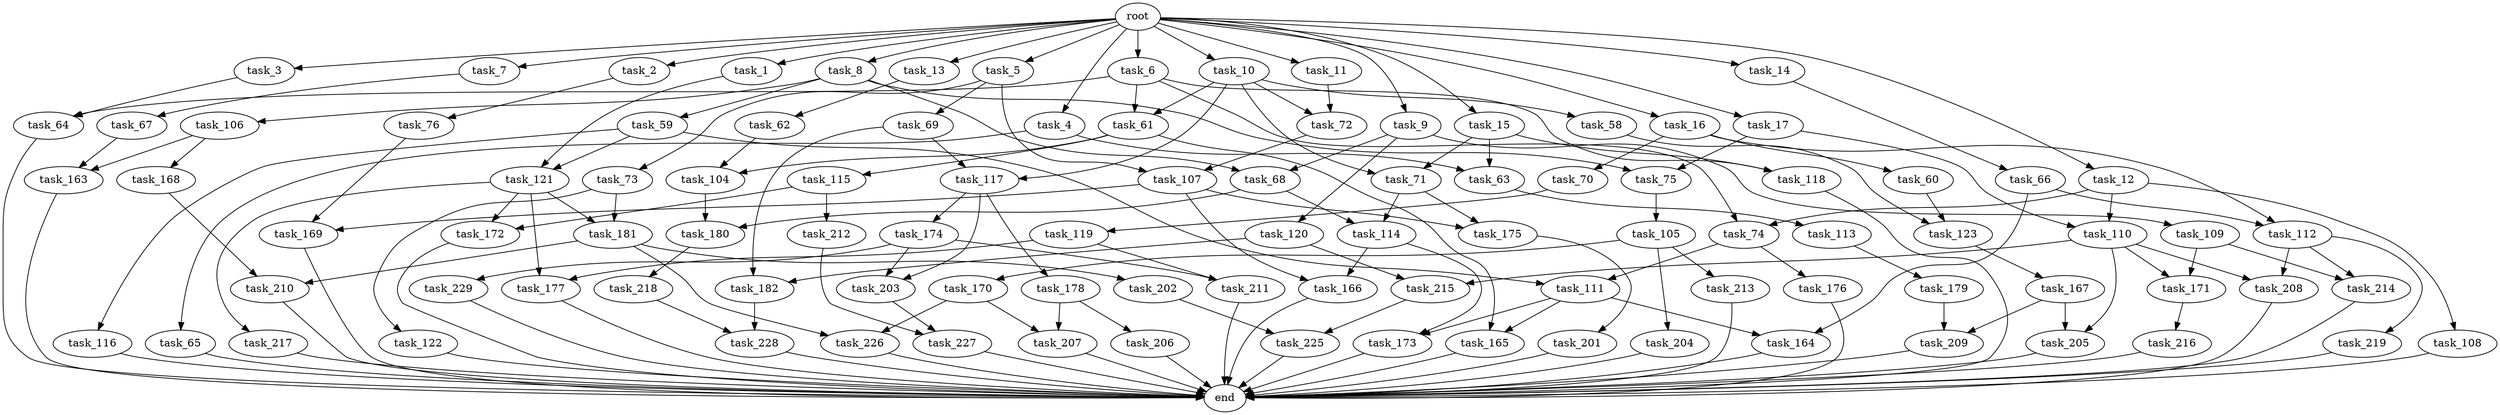 digraph G {
  root [size="0.000000"];
  task_1 [size="2.048000"];
  task_2 [size="2.048000"];
  task_3 [size="2.048000"];
  task_4 [size="2.048000"];
  task_5 [size="2.048000"];
  task_6 [size="2.048000"];
  task_7 [size="2.048000"];
  task_8 [size="2.048000"];
  task_9 [size="2.048000"];
  task_10 [size="2.048000"];
  task_11 [size="2.048000"];
  task_12 [size="2.048000"];
  task_13 [size="2.048000"];
  task_14 [size="2.048000"];
  task_15 [size="2.048000"];
  task_16 [size="2.048000"];
  task_17 [size="2.048000"];
  task_58 [size="1391569403.904000"];
  task_59 [size="618475290.624000"];
  task_60 [size="1099511627.776000"];
  task_61 [size="2783138807.808000"];
  task_62 [size="1099511627.776000"];
  task_63 [size="1717986918.400000"];
  task_64 [size="1546188226.560000"];
  task_65 [size="618475290.624000"];
  task_66 [size="1391569403.904000"];
  task_67 [size="1099511627.776000"];
  task_68 [size="1047972020.224000"];
  task_69 [size="429496729.600000"];
  task_70 [size="1099511627.776000"];
  task_71 [size="2491081031.680000"];
  task_72 [size="2010044694.528000"];
  task_73 [size="429496729.600000"];
  task_74 [size="2491081031.680000"];
  task_75 [size="1047972020.224000"];
  task_76 [size="1717986918.400000"];
  task_104 [size="1683627180.032000"];
  task_105 [size="274877906.944000"];
  task_106 [size="618475290.624000"];
  task_107 [size="584115552.256000"];
  task_108 [size="1099511627.776000"];
  task_109 [size="429496729.600000"];
  task_110 [size="1529008357.376000"];
  task_111 [size="3435973836.800000"];
  task_112 [size="1168231104.512000"];
  task_113 [size="68719476.736000"];
  task_114 [size="1168231104.512000"];
  task_115 [size="841813590.016000"];
  task_116 [size="1717986918.400000"];
  task_117 [size="1460288880.640000"];
  task_118 [size="2491081031.680000"];
  task_119 [size="68719476.736000"];
  task_120 [size="429496729.600000"];
  task_121 [size="3435973836.800000"];
  task_122 [size="1099511627.776000"];
  task_123 [size="429496729.600000"];
  task_163 [size="2147483648.000000"];
  task_164 [size="498216206.336000"];
  task_165 [size="1271310319.616000"];
  task_166 [size="1529008357.376000"];
  task_167 [size="1717986918.400000"];
  task_168 [size="1717986918.400000"];
  task_169 [size="2199023255.552000"];
  task_170 [size="274877906.944000"];
  task_171 [size="1529008357.376000"];
  task_172 [size="1168231104.512000"];
  task_173 [size="858993459.200000"];
  task_174 [size="1391569403.904000"];
  task_175 [size="1168231104.512000"];
  task_176 [size="1717986918.400000"];
  task_177 [size="1374389534.720000"];
  task_178 [size="1391569403.904000"];
  task_179 [size="618475290.624000"];
  task_180 [size="1529008357.376000"];
  task_181 [size="2199023255.552000"];
  task_182 [size="343597383.680000"];
  task_201 [size="618475290.624000"];
  task_202 [size="154618822.656000"];
  task_203 [size="3109556322.304000"];
  task_204 [size="274877906.944000"];
  task_205 [size="2147483648.000000"];
  task_206 [size="429496729.600000"];
  task_207 [size="1529008357.376000"];
  task_208 [size="1271310319.616000"];
  task_209 [size="1786706395.136000"];
  task_210 [size="773094113.280000"];
  task_211 [size="1992864825.344000"];
  task_212 [size="68719476.736000"];
  task_213 [size="274877906.944000"];
  task_214 [size="1941325217.792000"];
  task_215 [size="704374636.544000"];
  task_216 [size="274877906.944000"];
  task_217 [size="1099511627.776000"];
  task_218 [size="1717986918.400000"];
  task_219 [size="841813590.016000"];
  task_225 [size="2010044694.528000"];
  task_226 [size="1254130450.432000"];
  task_227 [size="223338299.392000"];
  task_228 [size="137438953.472000"];
  task_229 [size="1717986918.400000"];
  end [size="0.000000"];

  root -> task_1 [size="1.000000"];
  root -> task_2 [size="1.000000"];
  root -> task_3 [size="1.000000"];
  root -> task_4 [size="1.000000"];
  root -> task_5 [size="1.000000"];
  root -> task_6 [size="1.000000"];
  root -> task_7 [size="1.000000"];
  root -> task_8 [size="1.000000"];
  root -> task_9 [size="1.000000"];
  root -> task_10 [size="1.000000"];
  root -> task_11 [size="1.000000"];
  root -> task_12 [size="1.000000"];
  root -> task_13 [size="1.000000"];
  root -> task_14 [size="1.000000"];
  root -> task_15 [size="1.000000"];
  root -> task_16 [size="1.000000"];
  root -> task_17 [size="1.000000"];
  task_1 -> task_121 [size="838860800.000000"];
  task_2 -> task_76 [size="838860800.000000"];
  task_3 -> task_64 [size="75497472.000000"];
  task_4 -> task_63 [size="301989888.000000"];
  task_4 -> task_65 [size="301989888.000000"];
  task_5 -> task_69 [size="209715200.000000"];
  task_5 -> task_73 [size="209715200.000000"];
  task_5 -> task_107 [size="209715200.000000"];
  task_6 -> task_61 [size="679477248.000000"];
  task_6 -> task_64 [size="679477248.000000"];
  task_6 -> task_74 [size="679477248.000000"];
  task_6 -> task_118 [size="679477248.000000"];
  task_7 -> task_67 [size="536870912.000000"];
  task_8 -> task_59 [size="301989888.000000"];
  task_8 -> task_68 [size="301989888.000000"];
  task_8 -> task_75 [size="301989888.000000"];
  task_8 -> task_106 [size="301989888.000000"];
  task_9 -> task_68 [size="209715200.000000"];
  task_9 -> task_109 [size="209715200.000000"];
  task_9 -> task_120 [size="209715200.000000"];
  task_10 -> task_58 [size="679477248.000000"];
  task_10 -> task_61 [size="679477248.000000"];
  task_10 -> task_71 [size="679477248.000000"];
  task_10 -> task_72 [size="679477248.000000"];
  task_10 -> task_117 [size="679477248.000000"];
  task_11 -> task_72 [size="301989888.000000"];
  task_12 -> task_74 [size="536870912.000000"];
  task_12 -> task_108 [size="536870912.000000"];
  task_12 -> task_110 [size="536870912.000000"];
  task_13 -> task_62 [size="536870912.000000"];
  task_14 -> task_66 [size="679477248.000000"];
  task_15 -> task_63 [size="536870912.000000"];
  task_15 -> task_71 [size="536870912.000000"];
  task_15 -> task_118 [size="536870912.000000"];
  task_16 -> task_60 [size="536870912.000000"];
  task_16 -> task_70 [size="536870912.000000"];
  task_16 -> task_112 [size="536870912.000000"];
  task_17 -> task_75 [size="209715200.000000"];
  task_17 -> task_110 [size="209715200.000000"];
  task_58 -> task_123 [size="75497472.000000"];
  task_59 -> task_111 [size="838860800.000000"];
  task_59 -> task_116 [size="838860800.000000"];
  task_59 -> task_121 [size="838860800.000000"];
  task_60 -> task_123 [size="134217728.000000"];
  task_61 -> task_104 [size="411041792.000000"];
  task_61 -> task_115 [size="411041792.000000"];
  task_61 -> task_165 [size="411041792.000000"];
  task_62 -> task_104 [size="411041792.000000"];
  task_63 -> task_113 [size="33554432.000000"];
  task_64 -> end [size="1.000000"];
  task_65 -> end [size="1.000000"];
  task_66 -> task_112 [size="33554432.000000"];
  task_66 -> task_164 [size="33554432.000000"];
  task_67 -> task_163 [size="209715200.000000"];
  task_68 -> task_114 [size="536870912.000000"];
  task_68 -> task_180 [size="536870912.000000"];
  task_69 -> task_117 [size="33554432.000000"];
  task_69 -> task_182 [size="33554432.000000"];
  task_70 -> task_119 [size="33554432.000000"];
  task_71 -> task_114 [size="33554432.000000"];
  task_71 -> task_175 [size="33554432.000000"];
  task_72 -> task_107 [size="75497472.000000"];
  task_73 -> task_122 [size="536870912.000000"];
  task_73 -> task_181 [size="536870912.000000"];
  task_74 -> task_111 [size="838860800.000000"];
  task_74 -> task_176 [size="838860800.000000"];
  task_75 -> task_105 [size="134217728.000000"];
  task_76 -> task_169 [size="536870912.000000"];
  task_104 -> task_180 [size="209715200.000000"];
  task_105 -> task_170 [size="134217728.000000"];
  task_105 -> task_204 [size="134217728.000000"];
  task_105 -> task_213 [size="134217728.000000"];
  task_106 -> task_163 [size="838860800.000000"];
  task_106 -> task_168 [size="838860800.000000"];
  task_107 -> task_166 [size="536870912.000000"];
  task_107 -> task_169 [size="536870912.000000"];
  task_107 -> task_175 [size="536870912.000000"];
  task_108 -> end [size="1.000000"];
  task_109 -> task_171 [size="536870912.000000"];
  task_109 -> task_214 [size="536870912.000000"];
  task_110 -> task_171 [size="209715200.000000"];
  task_110 -> task_205 [size="209715200.000000"];
  task_110 -> task_208 [size="209715200.000000"];
  task_110 -> task_215 [size="209715200.000000"];
  task_111 -> task_164 [size="209715200.000000"];
  task_111 -> task_165 [size="209715200.000000"];
  task_111 -> task_173 [size="209715200.000000"];
  task_112 -> task_208 [size="411041792.000000"];
  task_112 -> task_214 [size="411041792.000000"];
  task_112 -> task_219 [size="411041792.000000"];
  task_113 -> task_179 [size="301989888.000000"];
  task_114 -> task_166 [size="209715200.000000"];
  task_114 -> task_173 [size="209715200.000000"];
  task_115 -> task_172 [size="33554432.000000"];
  task_115 -> task_212 [size="33554432.000000"];
  task_116 -> end [size="1.000000"];
  task_117 -> task_174 [size="679477248.000000"];
  task_117 -> task_178 [size="679477248.000000"];
  task_117 -> task_203 [size="679477248.000000"];
  task_118 -> end [size="1.000000"];
  task_119 -> task_177 [size="134217728.000000"];
  task_119 -> task_211 [size="134217728.000000"];
  task_120 -> task_182 [size="134217728.000000"];
  task_120 -> task_215 [size="134217728.000000"];
  task_121 -> task_172 [size="536870912.000000"];
  task_121 -> task_177 [size="536870912.000000"];
  task_121 -> task_181 [size="536870912.000000"];
  task_121 -> task_217 [size="536870912.000000"];
  task_122 -> end [size="1.000000"];
  task_123 -> task_167 [size="838860800.000000"];
  task_163 -> end [size="1.000000"];
  task_164 -> end [size="1.000000"];
  task_165 -> end [size="1.000000"];
  task_166 -> end [size="1.000000"];
  task_167 -> task_205 [size="838860800.000000"];
  task_167 -> task_209 [size="838860800.000000"];
  task_168 -> task_210 [size="301989888.000000"];
  task_169 -> end [size="1.000000"];
  task_170 -> task_207 [size="536870912.000000"];
  task_170 -> task_226 [size="536870912.000000"];
  task_171 -> task_216 [size="134217728.000000"];
  task_172 -> end [size="1.000000"];
  task_173 -> end [size="1.000000"];
  task_174 -> task_203 [size="838860800.000000"];
  task_174 -> task_211 [size="838860800.000000"];
  task_174 -> task_229 [size="838860800.000000"];
  task_175 -> task_201 [size="301989888.000000"];
  task_176 -> end [size="1.000000"];
  task_177 -> end [size="1.000000"];
  task_178 -> task_206 [size="209715200.000000"];
  task_178 -> task_207 [size="209715200.000000"];
  task_179 -> task_209 [size="33554432.000000"];
  task_180 -> task_218 [size="838860800.000000"];
  task_181 -> task_202 [size="75497472.000000"];
  task_181 -> task_210 [size="75497472.000000"];
  task_181 -> task_226 [size="75497472.000000"];
  task_182 -> task_228 [size="33554432.000000"];
  task_201 -> end [size="1.000000"];
  task_202 -> task_225 [size="301989888.000000"];
  task_203 -> task_227 [size="75497472.000000"];
  task_204 -> end [size="1.000000"];
  task_205 -> end [size="1.000000"];
  task_206 -> end [size="1.000000"];
  task_207 -> end [size="1.000000"];
  task_208 -> end [size="1.000000"];
  task_209 -> end [size="1.000000"];
  task_210 -> end [size="1.000000"];
  task_211 -> end [size="1.000000"];
  task_212 -> task_227 [size="33554432.000000"];
  task_213 -> end [size="1.000000"];
  task_214 -> end [size="1.000000"];
  task_215 -> task_225 [size="679477248.000000"];
  task_216 -> end [size="1.000000"];
  task_217 -> end [size="1.000000"];
  task_218 -> task_228 [size="33554432.000000"];
  task_219 -> end [size="1.000000"];
  task_225 -> end [size="1.000000"];
  task_226 -> end [size="1.000000"];
  task_227 -> end [size="1.000000"];
  task_228 -> end [size="1.000000"];
  task_229 -> end [size="1.000000"];
}

